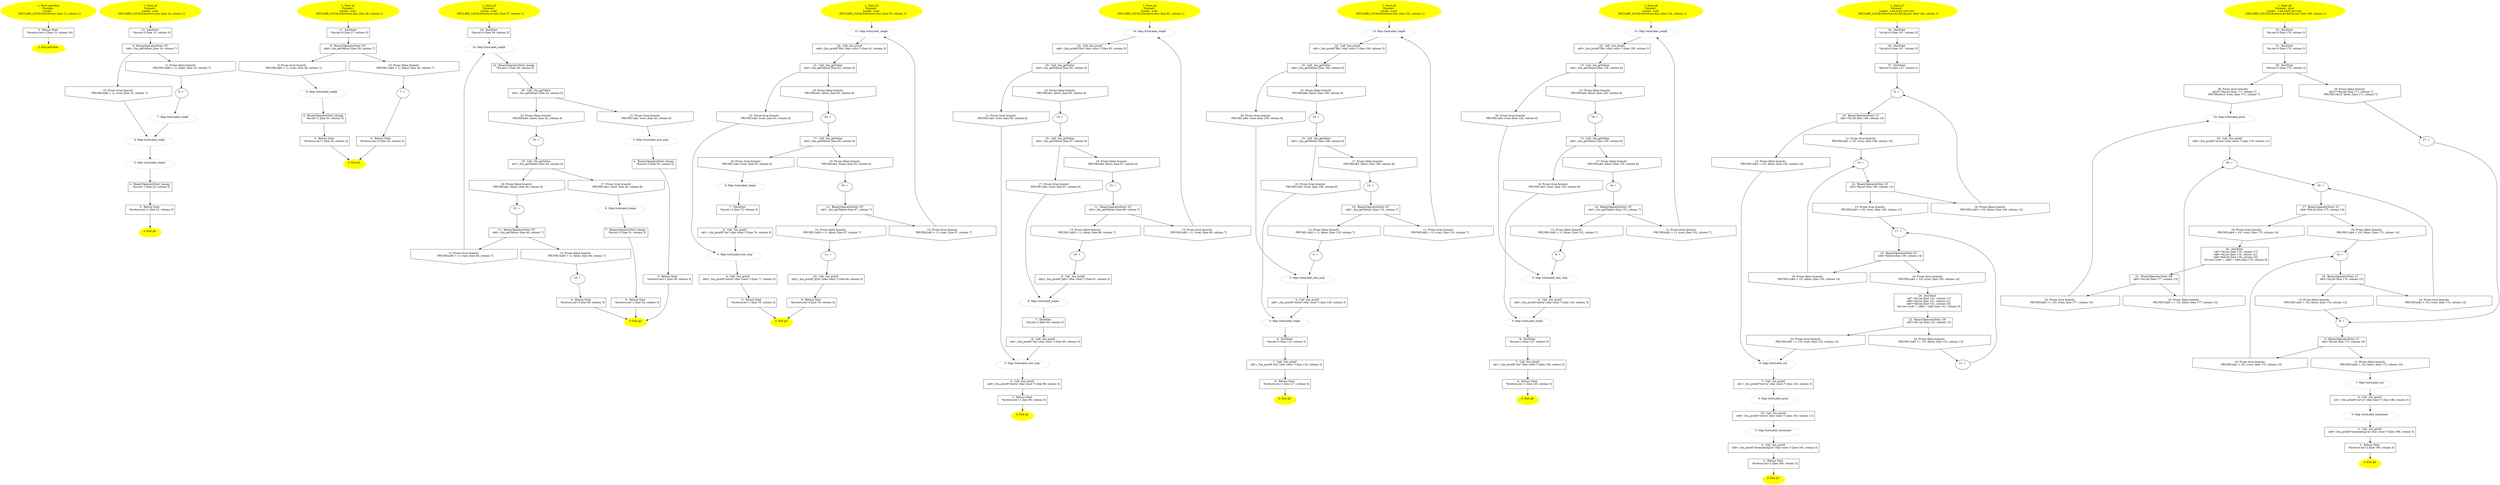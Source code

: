 /* @generated */
digraph cfg {
"getValue.faa0c7b1433b0c97fcdc15fa47c8180f_1" [label="1: Start getValue\nFormals: \nLocals:  \n   DECLARE_LOCALS(&return); [line 12, column 1]\n " color=yellow style=filled]
	

	 "getValue.faa0c7b1433b0c97fcdc15fa47c8180f_1" -> "getValue.faa0c7b1433b0c97fcdc15fa47c8180f_3" ;
"getValue.faa0c7b1433b0c97fcdc15fa47c8180f_2" [label="2: Exit getValue \n  " color=yellow style=filled]
	

"getValue.faa0c7b1433b0c97fcdc15fa47c8180f_3" [label="3:  Return Stmt \n   *&return:int=2 [line 12, column 18]\n " shape="box"]
	

	 "getValue.faa0c7b1433b0c97fcdc15fa47c8180f_3" -> "getValue.faa0c7b1433b0c97fcdc15fa47c8180f_2" ;
"g0.8ac829e3bb8338d74cfb45ebe834d8e1_1" [label="1: Start g0\nFormals: \nLocals:  a:int \n   DECLARE_LOCALS(&return,&a); [line 14, column 1]\n " color=yellow style=filled]
	

	 "g0.8ac829e3bb8338d74cfb45ebe834d8e1_1" -> "g0.8ac829e3bb8338d74cfb45ebe834d8e1_12" ;
"g0.8ac829e3bb8338d74cfb45ebe834d8e1_2" [label="2: Exit g0 \n  " color=yellow style=filled]
	

"g0.8ac829e3bb8338d74cfb45ebe834d8e1_3" [label="3:  Return Stmt \n   *&return:int=1 [line 23, column 3]\n " shape="box"]
	

	 "g0.8ac829e3bb8338d74cfb45ebe834d8e1_3" -> "g0.8ac829e3bb8338d74cfb45ebe834d8e1_2" ;
"g0.8ac829e3bb8338d74cfb45ebe834d8e1_4" [label="4:  BinaryOperatorStmt: Assign \n   *&a:int=1 [line 22, column 3]\n " shape="box"]
	

	 "g0.8ac829e3bb8338d74cfb45ebe834d8e1_4" -> "g0.8ac829e3bb8338d74cfb45ebe834d8e1_3" ;
"g0.8ac829e3bb8338d74cfb45ebe834d8e1_5" [label="5: Skip GotoLabel_stepD \n  " color="gray"]
	

	 "g0.8ac829e3bb8338d74cfb45ebe834d8e1_5" -> "g0.8ac829e3bb8338d74cfb45ebe834d8e1_4" ;
"g0.8ac829e3bb8338d74cfb45ebe834d8e1_6" [label="6: Skip GotoLabel_stepC \n  " color="gray"]
	

	 "g0.8ac829e3bb8338d74cfb45ebe834d8e1_6" -> "g0.8ac829e3bb8338d74cfb45ebe834d8e1_5" ;
"g0.8ac829e3bb8338d74cfb45ebe834d8e1_7" [label="7: Skip GotoLabel_stepB \n  " color="gray"]
	

	 "g0.8ac829e3bb8338d74cfb45ebe834d8e1_7" -> "g0.8ac829e3bb8338d74cfb45ebe834d8e1_6" ;
"g0.8ac829e3bb8338d74cfb45ebe834d8e1_8" [label="8: + \n  " ]
	

	 "g0.8ac829e3bb8338d74cfb45ebe834d8e1_8" -> "g0.8ac829e3bb8338d74cfb45ebe834d8e1_7" ;
"g0.8ac829e3bb8338d74cfb45ebe834d8e1_9" [label="9:  BinaryOperatorStmt: GT \n   n$0=_fun_getValue() [line 16, column 7]\n " shape="box"]
	

	 "g0.8ac829e3bb8338d74cfb45ebe834d8e1_9" -> "g0.8ac829e3bb8338d74cfb45ebe834d8e1_10" ;
	 "g0.8ac829e3bb8338d74cfb45ebe834d8e1_9" -> "g0.8ac829e3bb8338d74cfb45ebe834d8e1_11" ;
"g0.8ac829e3bb8338d74cfb45ebe834d8e1_10" [label="10: Prune (true branch) \n   PRUNE((n$0 > 1), true); [line 16, column 7]\n " shape="invhouse"]
	

	 "g0.8ac829e3bb8338d74cfb45ebe834d8e1_10" -> "g0.8ac829e3bb8338d74cfb45ebe834d8e1_6" ;
"g0.8ac829e3bb8338d74cfb45ebe834d8e1_11" [label="11: Prune (false branch) \n   PRUNE(!(n$0 > 1), false); [line 16, column 7]\n " shape="invhouse"]
	

	 "g0.8ac829e3bb8338d74cfb45ebe834d8e1_11" -> "g0.8ac829e3bb8338d74cfb45ebe834d8e1_8" ;
"g0.8ac829e3bb8338d74cfb45ebe834d8e1_12" [label="12:  DeclStmt \n   *&a:int=0 [line 15, column 3]\n " shape="box"]
	

	 "g0.8ac829e3bb8338d74cfb45ebe834d8e1_12" -> "g0.8ac829e3bb8338d74cfb45ebe834d8e1_9" ;
"g1.0120a4f9196a5f9eb9f523f31f914da7_1" [label="1: Start g1\nFormals: \nLocals:  a:int \n   DECLARE_LOCALS(&return,&a); [line 26, column 1]\n " color=yellow style=filled]
	

	 "g1.0120a4f9196a5f9eb9f523f31f914da7_1" -> "g1.0120a4f9196a5f9eb9f523f31f914da7_11" ;
"g1.0120a4f9196a5f9eb9f523f31f914da7_2" [label="2: Exit g1 \n  " color=yellow style=filled]
	

"g1.0120a4f9196a5f9eb9f523f31f914da7_3" [label="3:  Return Stmt \n   *&return:int=1 [line 34, column 3]\n " shape="box"]
	

	 "g1.0120a4f9196a5f9eb9f523f31f914da7_3" -> "g1.0120a4f9196a5f9eb9f523f31f914da7_2" ;
"g1.0120a4f9196a5f9eb9f523f31f914da7_4" [label="4:  BinaryOperatorStmt: Assign \n   *&a:int=1 [line 33, column 3]\n " shape="box"]
	

	 "g1.0120a4f9196a5f9eb9f523f31f914da7_4" -> "g1.0120a4f9196a5f9eb9f523f31f914da7_3" ;
"g1.0120a4f9196a5f9eb9f523f31f914da7_5" [label="5: Skip GotoLabel_stepB \n  " color="gray"]
	

	 "g1.0120a4f9196a5f9eb9f523f31f914da7_5" -> "g1.0120a4f9196a5f9eb9f523f31f914da7_4" ;
"g1.0120a4f9196a5f9eb9f523f31f914da7_6" [label="6:  Return Stmt \n   *&return:int=0 [line 30, column 3]\n " shape="box"]
	

	 "g1.0120a4f9196a5f9eb9f523f31f914da7_6" -> "g1.0120a4f9196a5f9eb9f523f31f914da7_2" ;
"g1.0120a4f9196a5f9eb9f523f31f914da7_7" [label="7: + \n  " ]
	

	 "g1.0120a4f9196a5f9eb9f523f31f914da7_7" -> "g1.0120a4f9196a5f9eb9f523f31f914da7_6" ;
"g1.0120a4f9196a5f9eb9f523f31f914da7_8" [label="8:  BinaryOperatorStmt: GT \n   n$0=_fun_getValue() [line 28, column 7]\n " shape="box"]
	

	 "g1.0120a4f9196a5f9eb9f523f31f914da7_8" -> "g1.0120a4f9196a5f9eb9f523f31f914da7_9" ;
	 "g1.0120a4f9196a5f9eb9f523f31f914da7_8" -> "g1.0120a4f9196a5f9eb9f523f31f914da7_10" ;
"g1.0120a4f9196a5f9eb9f523f31f914da7_9" [label="9: Prune (true branch) \n   PRUNE((n$0 > 1), true); [line 28, column 7]\n " shape="invhouse"]
	

	 "g1.0120a4f9196a5f9eb9f523f31f914da7_9" -> "g1.0120a4f9196a5f9eb9f523f31f914da7_5" ;
"g1.0120a4f9196a5f9eb9f523f31f914da7_10" [label="10: Prune (false branch) \n   PRUNE(!(n$0 > 1), false); [line 28, column 7]\n " shape="invhouse"]
	

	 "g1.0120a4f9196a5f9eb9f523f31f914da7_10" -> "g1.0120a4f9196a5f9eb9f523f31f914da7_7" ;
"g1.0120a4f9196a5f9eb9f523f31f914da7_11" [label="11:  DeclStmt \n   *&a:int=0 [line 27, column 3]\n " shape="box"]
	

	 "g1.0120a4f9196a5f9eb9f523f31f914da7_11" -> "g1.0120a4f9196a5f9eb9f523f31f914da7_8" ;
"g2.e1c80488853d86ab9d6decfe30d8930f_1" [label="1: Start g2\nFormals: \nLocals:  a:int \n   DECLARE_LOCALS(&return,&a); [line 37, column 1]\n " color=yellow style=filled]
	

	 "g2.e1c80488853d86ab9d6decfe30d8930f_1" -> "g2.e1c80488853d86ab9d6decfe30d8930f_24" ;
"g2.e1c80488853d86ab9d6decfe30d8930f_2" [label="2: Exit g2 \n  " color=yellow style=filled]
	

"g2.e1c80488853d86ab9d6decfe30d8930f_3" [label="3:  Return Stmt \n   *&return:int=1 [line 56, column 3]\n " shape="box"]
	

	 "g2.e1c80488853d86ab9d6decfe30d8930f_3" -> "g2.e1c80488853d86ab9d6decfe30d8930f_2" ;
"g2.e1c80488853d86ab9d6decfe30d8930f_4" [label="4:  BinaryOperatorStmt: Assign \n   *&a:int=3 [line 55, column 3]\n " shape="box"]
	

	 "g2.e1c80488853d86ab9d6decfe30d8930f_4" -> "g2.e1c80488853d86ab9d6decfe30d8930f_3" ;
"g2.e1c80488853d86ab9d6decfe30d8930f_5" [label="5: Skip GotoLabel_exit_step \n  " color="gray"]
	

	 "g2.e1c80488853d86ab9d6decfe30d8930f_5" -> "g2.e1c80488853d86ab9d6decfe30d8930f_4" ;
"g2.e1c80488853d86ab9d6decfe30d8930f_6" [label="6:  Return Stmt \n   *&return:int=2 [line 52, column 3]\n " shape="box"]
	

	 "g2.e1c80488853d86ab9d6decfe30d8930f_6" -> "g2.e1c80488853d86ab9d6decfe30d8930f_2" ;
"g2.e1c80488853d86ab9d6decfe30d8930f_7" [label="7:  BinaryOperatorStmt: Assign \n   *&a:int=2 [line 51, column 3]\n " shape="box"]
	

	 "g2.e1c80488853d86ab9d6decfe30d8930f_7" -> "g2.e1c80488853d86ab9d6decfe30d8930f_6" ;
"g2.e1c80488853d86ab9d6decfe30d8930f_8" [label="8: Skip GotoLabel_stepA \n  " color="gray"]
	

	 "g2.e1c80488853d86ab9d6decfe30d8930f_8" -> "g2.e1c80488853d86ab9d6decfe30d8930f_7" ;
"g2.e1c80488853d86ab9d6decfe30d8930f_9" [label="9:  Return Stmt \n   *&return:int=0 [line 48, column 3]\n " shape="box"]
	

	 "g2.e1c80488853d86ab9d6decfe30d8930f_9" -> "g2.e1c80488853d86ab9d6decfe30d8930f_2" ;
"g2.e1c80488853d86ab9d6decfe30d8930f_10" [label="10: + \n  " ]
	

	 "g2.e1c80488853d86ab9d6decfe30d8930f_10" -> "g2.e1c80488853d86ab9d6decfe30d8930f_9" ;
"g2.e1c80488853d86ab9d6decfe30d8930f_11" [label="11:  BinaryOperatorStmt: GT \n   n$0=_fun_getValue() [line 46, column 7]\n " shape="box"]
	

	 "g2.e1c80488853d86ab9d6decfe30d8930f_11" -> "g2.e1c80488853d86ab9d6decfe30d8930f_12" ;
	 "g2.e1c80488853d86ab9d6decfe30d8930f_11" -> "g2.e1c80488853d86ab9d6decfe30d8930f_13" ;
"g2.e1c80488853d86ab9d6decfe30d8930f_12" [label="12: Prune (true branch) \n   PRUNE((n$0 > 1), true); [line 46, column 7]\n " shape="invhouse"]
	

	 "g2.e1c80488853d86ab9d6decfe30d8930f_12" -> "g2.e1c80488853d86ab9d6decfe30d8930f_14" ;
"g2.e1c80488853d86ab9d6decfe30d8930f_13" [label="13: Prune (false branch) \n   PRUNE(!(n$0 > 1), false); [line 46, column 7]\n " shape="invhouse"]
	

	 "g2.e1c80488853d86ab9d6decfe30d8930f_13" -> "g2.e1c80488853d86ab9d6decfe30d8930f_10" ;
"g2.e1c80488853d86ab9d6decfe30d8930f_14" [label="14: Skip GotoLabel_stepB \n  " color="gray"]
	

	 "g2.e1c80488853d86ab9d6decfe30d8930f_14" -> "g2.e1c80488853d86ab9d6decfe30d8930f_23" ;
"g2.e1c80488853d86ab9d6decfe30d8930f_15" [label="15: + \n  " ]
	

	 "g2.e1c80488853d86ab9d6decfe30d8930f_15" -> "g2.e1c80488853d86ab9d6decfe30d8930f_11" ;
"g2.e1c80488853d86ab9d6decfe30d8930f_16" [label="16:  Call _fun_getValue \n   n$1=_fun_getValue() [line 44, column 8]\n " shape="box"]
	

	 "g2.e1c80488853d86ab9d6decfe30d8930f_16" -> "g2.e1c80488853d86ab9d6decfe30d8930f_17" ;
	 "g2.e1c80488853d86ab9d6decfe30d8930f_16" -> "g2.e1c80488853d86ab9d6decfe30d8930f_18" ;
"g2.e1c80488853d86ab9d6decfe30d8930f_17" [label="17: Prune (true branch) \n   PRUNE(!n$1, true); [line 44, column 8]\n " shape="invhouse"]
	

	 "g2.e1c80488853d86ab9d6decfe30d8930f_17" -> "g2.e1c80488853d86ab9d6decfe30d8930f_8" ;
"g2.e1c80488853d86ab9d6decfe30d8930f_18" [label="18: Prune (false branch) \n   PRUNE(n$1, false); [line 44, column 8]\n " shape="invhouse"]
	

	 "g2.e1c80488853d86ab9d6decfe30d8930f_18" -> "g2.e1c80488853d86ab9d6decfe30d8930f_15" ;
"g2.e1c80488853d86ab9d6decfe30d8930f_19" [label="19: + \n  " ]
	

	 "g2.e1c80488853d86ab9d6decfe30d8930f_19" -> "g2.e1c80488853d86ab9d6decfe30d8930f_16" ;
"g2.e1c80488853d86ab9d6decfe30d8930f_20" [label="20:  Call _fun_getValue \n   n$2=_fun_getValue() [line 42, column 8]\n " shape="box"]
	

	 "g2.e1c80488853d86ab9d6decfe30d8930f_20" -> "g2.e1c80488853d86ab9d6decfe30d8930f_21" ;
	 "g2.e1c80488853d86ab9d6decfe30d8930f_20" -> "g2.e1c80488853d86ab9d6decfe30d8930f_22" ;
"g2.e1c80488853d86ab9d6decfe30d8930f_21" [label="21: Prune (true branch) \n   PRUNE(!n$2, true); [line 42, column 8]\n " shape="invhouse"]
	

	 "g2.e1c80488853d86ab9d6decfe30d8930f_21" -> "g2.e1c80488853d86ab9d6decfe30d8930f_5" ;
"g2.e1c80488853d86ab9d6decfe30d8930f_22" [label="22: Prune (false branch) \n   PRUNE(n$2, false); [line 42, column 8]\n " shape="invhouse"]
	

	 "g2.e1c80488853d86ab9d6decfe30d8930f_22" -> "g2.e1c80488853d86ab9d6decfe30d8930f_19" ;
"g2.e1c80488853d86ab9d6decfe30d8930f_23" [label="23:  BinaryOperatorStmt: Assign \n   *&a:int=1 [line 40, column 3]\n " shape="box"]
	

	 "g2.e1c80488853d86ab9d6decfe30d8930f_23" -> "g2.e1c80488853d86ab9d6decfe30d8930f_20" ;
"g2.e1c80488853d86ab9d6decfe30d8930f_24" [label="24:  DeclStmt \n   *&a:int=0 [line 38, column 3]\n " shape="box"]
	

	 "g2.e1c80488853d86ab9d6decfe30d8930f_24" -> "g2.e1c80488853d86ab9d6decfe30d8930f_14" ;
"g3.8a9fd7dfda802921fdc4079f9a528ce8_1" [label="1: Start g3\nFormals: \nLocals:  a:int \n   DECLARE_LOCALS(&return,&a); [line 59, column 1]\n " color=yellow style=filled]
	

	 "g3.8a9fd7dfda802921fdc4079f9a528ce8_1" -> "g3.8a9fd7dfda802921fdc4079f9a528ce8_15" ;
"g3.8a9fd7dfda802921fdc4079f9a528ce8_2" [label="2: Exit g3 \n  " color=yellow style=filled]
	

"g3.8a9fd7dfda802921fdc4079f9a528ce8_3" [label="3:  Return Stmt \n   *&return:int=1 [line 78, column 3]\n " shape="box"]
	

	 "g3.8a9fd7dfda802921fdc4079f9a528ce8_3" -> "g3.8a9fd7dfda802921fdc4079f9a528ce8_2" ;
"g3.8a9fd7dfda802921fdc4079f9a528ce8_4" [label="4:  Call _fun_printf \n   n$0=_fun_printf(\"exit\\n\":char const *) [line 77, column 3]\n " shape="box"]
	

	 "g3.8a9fd7dfda802921fdc4079f9a528ce8_4" -> "g3.8a9fd7dfda802921fdc4079f9a528ce8_3" ;
"g3.8a9fd7dfda802921fdc4079f9a528ce8_5" [label="5: Skip GotoLabel_exit_step \n  " color="gray"]
	

	 "g3.8a9fd7dfda802921fdc4079f9a528ce8_5" -> "g3.8a9fd7dfda802921fdc4079f9a528ce8_4" ;
"g3.8a9fd7dfda802921fdc4079f9a528ce8_6" [label="6:  Call _fun_printf \n   n$1=_fun_printf(\"A\\n\":char const *) [line 74, column 3]\n " shape="box"]
	

	 "g3.8a9fd7dfda802921fdc4079f9a528ce8_6" -> "g3.8a9fd7dfda802921fdc4079f9a528ce8_5" ;
"g3.8a9fd7dfda802921fdc4079f9a528ce8_7" [label="7:  DeclStmt \n   *&a:int=2 [line 73, column 3]\n " shape="box"]
	

	 "g3.8a9fd7dfda802921fdc4079f9a528ce8_7" -> "g3.8a9fd7dfda802921fdc4079f9a528ce8_6" ;
"g3.8a9fd7dfda802921fdc4079f9a528ce8_8" [label="8: Skip GotoLabel_stepA \n  " color="gray"]
	

	 "g3.8a9fd7dfda802921fdc4079f9a528ce8_8" -> "g3.8a9fd7dfda802921fdc4079f9a528ce8_7" ;
"g3.8a9fd7dfda802921fdc4079f9a528ce8_9" [label="9:  Return Stmt \n   *&return:int=0 [line 70, column 3]\n " shape="box"]
	

	 "g3.8a9fd7dfda802921fdc4079f9a528ce8_9" -> "g3.8a9fd7dfda802921fdc4079f9a528ce8_2" ;
"g3.8a9fd7dfda802921fdc4079f9a528ce8_10" [label="10:  Call _fun_printf \n   n$2=_fun_printf(\"g3\\n\":char const *) [line 69, column 3]\n " shape="box"]
	

	 "g3.8a9fd7dfda802921fdc4079f9a528ce8_10" -> "g3.8a9fd7dfda802921fdc4079f9a528ce8_9" ;
"g3.8a9fd7dfda802921fdc4079f9a528ce8_11" [label="11: + \n  " ]
	

	 "g3.8a9fd7dfda802921fdc4079f9a528ce8_11" -> "g3.8a9fd7dfda802921fdc4079f9a528ce8_10" ;
"g3.8a9fd7dfda802921fdc4079f9a528ce8_12" [label="12:  BinaryOperatorStmt: GT \n   n$3=_fun_getValue() [line 67, column 7]\n " shape="box"]
	

	 "g3.8a9fd7dfda802921fdc4079f9a528ce8_12" -> "g3.8a9fd7dfda802921fdc4079f9a528ce8_13" ;
	 "g3.8a9fd7dfda802921fdc4079f9a528ce8_12" -> "g3.8a9fd7dfda802921fdc4079f9a528ce8_14" ;
"g3.8a9fd7dfda802921fdc4079f9a528ce8_13" [label="13: Prune (true branch) \n   PRUNE((n$3 > 1), true); [line 67, column 7]\n " shape="invhouse"]
	

	 "g3.8a9fd7dfda802921fdc4079f9a528ce8_13" -> "g3.8a9fd7dfda802921fdc4079f9a528ce8_15" ;
"g3.8a9fd7dfda802921fdc4079f9a528ce8_14" [label="14: Prune (false branch) \n   PRUNE(!(n$3 > 1), false); [line 67, column 7]\n " shape="invhouse"]
	

	 "g3.8a9fd7dfda802921fdc4079f9a528ce8_14" -> "g3.8a9fd7dfda802921fdc4079f9a528ce8_11" ;
"g3.8a9fd7dfda802921fdc4079f9a528ce8_15" [label="15: Skip GotoLabel_stepB \n  " color="gray"]
	

	 "g3.8a9fd7dfda802921fdc4079f9a528ce8_15" -> "g3.8a9fd7dfda802921fdc4079f9a528ce8_24" ;
"g3.8a9fd7dfda802921fdc4079f9a528ce8_16" [label="16: + \n  " ]
	

	 "g3.8a9fd7dfda802921fdc4079f9a528ce8_16" -> "g3.8a9fd7dfda802921fdc4079f9a528ce8_12" ;
"g3.8a9fd7dfda802921fdc4079f9a528ce8_17" [label="17:  Call _fun_getValue \n   n$4=_fun_getValue() [line 65, column 8]\n " shape="box"]
	

	 "g3.8a9fd7dfda802921fdc4079f9a528ce8_17" -> "g3.8a9fd7dfda802921fdc4079f9a528ce8_18" ;
	 "g3.8a9fd7dfda802921fdc4079f9a528ce8_17" -> "g3.8a9fd7dfda802921fdc4079f9a528ce8_19" ;
"g3.8a9fd7dfda802921fdc4079f9a528ce8_18" [label="18: Prune (true branch) \n   PRUNE(!n$4, true); [line 65, column 8]\n " shape="invhouse"]
	

	 "g3.8a9fd7dfda802921fdc4079f9a528ce8_18" -> "g3.8a9fd7dfda802921fdc4079f9a528ce8_8" ;
"g3.8a9fd7dfda802921fdc4079f9a528ce8_19" [label="19: Prune (false branch) \n   PRUNE(n$4, false); [line 65, column 8]\n " shape="invhouse"]
	

	 "g3.8a9fd7dfda802921fdc4079f9a528ce8_19" -> "g3.8a9fd7dfda802921fdc4079f9a528ce8_16" ;
"g3.8a9fd7dfda802921fdc4079f9a528ce8_20" [label="20: + \n  " ]
	

	 "g3.8a9fd7dfda802921fdc4079f9a528ce8_20" -> "g3.8a9fd7dfda802921fdc4079f9a528ce8_17" ;
"g3.8a9fd7dfda802921fdc4079f9a528ce8_21" [label="21:  Call _fun_getValue \n   n$5=_fun_getValue() [line 63, column 8]\n " shape="box"]
	

	 "g3.8a9fd7dfda802921fdc4079f9a528ce8_21" -> "g3.8a9fd7dfda802921fdc4079f9a528ce8_22" ;
	 "g3.8a9fd7dfda802921fdc4079f9a528ce8_21" -> "g3.8a9fd7dfda802921fdc4079f9a528ce8_23" ;
"g3.8a9fd7dfda802921fdc4079f9a528ce8_22" [label="22: Prune (true branch) \n   PRUNE(!n$5, true); [line 63, column 8]\n " shape="invhouse"]
	

	 "g3.8a9fd7dfda802921fdc4079f9a528ce8_22" -> "g3.8a9fd7dfda802921fdc4079f9a528ce8_5" ;
"g3.8a9fd7dfda802921fdc4079f9a528ce8_23" [label="23: Prune (false branch) \n   PRUNE(n$5, false); [line 63, column 8]\n " shape="invhouse"]
	

	 "g3.8a9fd7dfda802921fdc4079f9a528ce8_23" -> "g3.8a9fd7dfda802921fdc4079f9a528ce8_20" ;
"g3.8a9fd7dfda802921fdc4079f9a528ce8_24" [label="24:  Call _fun_printf \n   n$6=_fun_printf(\"B\\n\":char const *) [line 61, column 3]\n " shape="box"]
	

	 "g3.8a9fd7dfda802921fdc4079f9a528ce8_24" -> "g3.8a9fd7dfda802921fdc4079f9a528ce8_21" ;
"g4.b0b5c8f28ad7834e70a958a8882fa59a_1" [label="1: Start g4\nFormals: \nLocals:  a:int \n   DECLARE_LOCALS(&return,&a); [line 81, column 1]\n " color=yellow style=filled]
	

	 "g4.b0b5c8f28ad7834e70a958a8882fa59a_1" -> "g4.b0b5c8f28ad7834e70a958a8882fa59a_14" ;
"g4.b0b5c8f28ad7834e70a958a8882fa59a_2" [label="2: Exit g4 \n  " color=yellow style=filled]
	

"g4.b0b5c8f28ad7834e70a958a8882fa59a_3" [label="3:  Return Stmt \n   *&return:int=1 [line 99, column 3]\n " shape="box"]
	

	 "g4.b0b5c8f28ad7834e70a958a8882fa59a_3" -> "g4.b0b5c8f28ad7834e70a958a8882fa59a_2" ;
"g4.b0b5c8f28ad7834e70a958a8882fa59a_4" [label="4:  Call _fun_printf \n   n$0=_fun_printf(\"exit\\n\":char const *) [line 98, column 3]\n " shape="box"]
	

	 "g4.b0b5c8f28ad7834e70a958a8882fa59a_4" -> "g4.b0b5c8f28ad7834e70a958a8882fa59a_3" ;
"g4.b0b5c8f28ad7834e70a958a8882fa59a_5" [label="5: Skip GotoLabel_exit_step \n  " color="gray"]
	

	 "g4.b0b5c8f28ad7834e70a958a8882fa59a_5" -> "g4.b0b5c8f28ad7834e70a958a8882fa59a_4" ;
"g4.b0b5c8f28ad7834e70a958a8882fa59a_6" [label="6:  Call _fun_printf \n   n$1=_fun_printf(\"A\\n\":char const *) [line 95, column 3]\n " shape="box"]
	

	 "g4.b0b5c8f28ad7834e70a958a8882fa59a_6" -> "g4.b0b5c8f28ad7834e70a958a8882fa59a_5" ;
"g4.b0b5c8f28ad7834e70a958a8882fa59a_7" [label="7:  DeclStmt \n   *&a:int=2 [line 94, column 3]\n " shape="box"]
	

	 "g4.b0b5c8f28ad7834e70a958a8882fa59a_7" -> "g4.b0b5c8f28ad7834e70a958a8882fa59a_6" ;
"g4.b0b5c8f28ad7834e70a958a8882fa59a_8" [label="8: Skip GotoLabel_stepA \n  " color="gray"]
	

	 "g4.b0b5c8f28ad7834e70a958a8882fa59a_8" -> "g4.b0b5c8f28ad7834e70a958a8882fa59a_7" ;
"g4.b0b5c8f28ad7834e70a958a8882fa59a_9" [label="9:  Call _fun_printf \n   n$2=_fun_printf(\"g4\\n\":char const *) [line 91, column 3]\n " shape="box"]
	

	 "g4.b0b5c8f28ad7834e70a958a8882fa59a_9" -> "g4.b0b5c8f28ad7834e70a958a8882fa59a_8" ;
"g4.b0b5c8f28ad7834e70a958a8882fa59a_10" [label="10: + \n  " ]
	

	 "g4.b0b5c8f28ad7834e70a958a8882fa59a_10" -> "g4.b0b5c8f28ad7834e70a958a8882fa59a_9" ;
"g4.b0b5c8f28ad7834e70a958a8882fa59a_11" [label="11:  BinaryOperatorStmt: GT \n   n$3=_fun_getValue() [line 89, column 7]\n " shape="box"]
	

	 "g4.b0b5c8f28ad7834e70a958a8882fa59a_11" -> "g4.b0b5c8f28ad7834e70a958a8882fa59a_12" ;
	 "g4.b0b5c8f28ad7834e70a958a8882fa59a_11" -> "g4.b0b5c8f28ad7834e70a958a8882fa59a_13" ;
"g4.b0b5c8f28ad7834e70a958a8882fa59a_12" [label="12: Prune (true branch) \n   PRUNE((n$3 > 1), true); [line 89, column 7]\n " shape="invhouse"]
	

	 "g4.b0b5c8f28ad7834e70a958a8882fa59a_12" -> "g4.b0b5c8f28ad7834e70a958a8882fa59a_14" ;
"g4.b0b5c8f28ad7834e70a958a8882fa59a_13" [label="13: Prune (false branch) \n   PRUNE(!(n$3 > 1), false); [line 89, column 7]\n " shape="invhouse"]
	

	 "g4.b0b5c8f28ad7834e70a958a8882fa59a_13" -> "g4.b0b5c8f28ad7834e70a958a8882fa59a_10" ;
"g4.b0b5c8f28ad7834e70a958a8882fa59a_14" [label="14: Skip GotoLabel_stepB \n  " color="gray"]
	

	 "g4.b0b5c8f28ad7834e70a958a8882fa59a_14" -> "g4.b0b5c8f28ad7834e70a958a8882fa59a_23" ;
"g4.b0b5c8f28ad7834e70a958a8882fa59a_15" [label="15: + \n  " ]
	

	 "g4.b0b5c8f28ad7834e70a958a8882fa59a_15" -> "g4.b0b5c8f28ad7834e70a958a8882fa59a_11" ;
"g4.b0b5c8f28ad7834e70a958a8882fa59a_16" [label="16:  Call _fun_getValue \n   n$4=_fun_getValue() [line 87, column 8]\n " shape="box"]
	

	 "g4.b0b5c8f28ad7834e70a958a8882fa59a_16" -> "g4.b0b5c8f28ad7834e70a958a8882fa59a_17" ;
	 "g4.b0b5c8f28ad7834e70a958a8882fa59a_16" -> "g4.b0b5c8f28ad7834e70a958a8882fa59a_18" ;
"g4.b0b5c8f28ad7834e70a958a8882fa59a_17" [label="17: Prune (true branch) \n   PRUNE(!n$4, true); [line 87, column 8]\n " shape="invhouse"]
	

	 "g4.b0b5c8f28ad7834e70a958a8882fa59a_17" -> "g4.b0b5c8f28ad7834e70a958a8882fa59a_8" ;
"g4.b0b5c8f28ad7834e70a958a8882fa59a_18" [label="18: Prune (false branch) \n   PRUNE(n$4, false); [line 87, column 8]\n " shape="invhouse"]
	

	 "g4.b0b5c8f28ad7834e70a958a8882fa59a_18" -> "g4.b0b5c8f28ad7834e70a958a8882fa59a_15" ;
"g4.b0b5c8f28ad7834e70a958a8882fa59a_19" [label="19: + \n  " ]
	

	 "g4.b0b5c8f28ad7834e70a958a8882fa59a_19" -> "g4.b0b5c8f28ad7834e70a958a8882fa59a_16" ;
"g4.b0b5c8f28ad7834e70a958a8882fa59a_20" [label="20:  Call _fun_getValue \n   n$5=_fun_getValue() [line 85, column 8]\n " shape="box"]
	

	 "g4.b0b5c8f28ad7834e70a958a8882fa59a_20" -> "g4.b0b5c8f28ad7834e70a958a8882fa59a_21" ;
	 "g4.b0b5c8f28ad7834e70a958a8882fa59a_20" -> "g4.b0b5c8f28ad7834e70a958a8882fa59a_22" ;
"g4.b0b5c8f28ad7834e70a958a8882fa59a_21" [label="21: Prune (true branch) \n   PRUNE(!n$5, true); [line 85, column 8]\n " shape="invhouse"]
	

	 "g4.b0b5c8f28ad7834e70a958a8882fa59a_21" -> "g4.b0b5c8f28ad7834e70a958a8882fa59a_5" ;
"g4.b0b5c8f28ad7834e70a958a8882fa59a_22" [label="22: Prune (false branch) \n   PRUNE(n$5, false); [line 85, column 8]\n " shape="invhouse"]
	

	 "g4.b0b5c8f28ad7834e70a958a8882fa59a_22" -> "g4.b0b5c8f28ad7834e70a958a8882fa59a_19" ;
"g4.b0b5c8f28ad7834e70a958a8882fa59a_23" [label="23:  Call _fun_printf \n   n$6=_fun_printf(\"B\\n\":char const *) [line 83, column 3]\n " shape="box"]
	

	 "g4.b0b5c8f28ad7834e70a958a8882fa59a_23" -> "g4.b0b5c8f28ad7834e70a958a8882fa59a_20" ;
"g5.37c965a8d6d7bec292c7b11ff315d9ea_1" [label="1: Start g5\nFormals: \nLocals:  a:int \n   DECLARE_LOCALS(&return,&a); [line 102, column 1]\n " color=yellow style=filled]
	

	 "g5.37c965a8d6d7bec292c7b11ff315d9ea_1" -> "g5.37c965a8d6d7bec292c7b11ff315d9ea_13" ;
"g5.37c965a8d6d7bec292c7b11ff315d9ea_2" [label="2: Exit g5 \n  " color=yellow style=filled]
	

"g5.37c965a8d6d7bec292c7b11ff315d9ea_3" [label="3: Skip GotoLabel_stepA \n  " color="gray"]
	

	 "g5.37c965a8d6d7bec292c7b11ff315d9ea_3" -> "g5.37c965a8d6d7bec292c7b11ff315d9ea_8" ;
"g5.37c965a8d6d7bec292c7b11ff315d9ea_4" [label="4:  Call _fun_printf \n   n$0=_fun_printf(\"exit\\n\":char const *) [line 120, column 3]\n " shape="box"]
	

	 "g5.37c965a8d6d7bec292c7b11ff315d9ea_4" -> "g5.37c965a8d6d7bec292c7b11ff315d9ea_3" ;
"g5.37c965a8d6d7bec292c7b11ff315d9ea_5" [label="5: Skip GotoLabel_exit_step \n  " color="gray"]
	

	 "g5.37c965a8d6d7bec292c7b11ff315d9ea_5" -> "g5.37c965a8d6d7bec292c7b11ff315d9ea_4" ;
"g5.37c965a8d6d7bec292c7b11ff315d9ea_6" [label="6:  Return Stmt \n   *&return:int=1 [line 117, column 3]\n " shape="box"]
	

	 "g5.37c965a8d6d7bec292c7b11ff315d9ea_6" -> "g5.37c965a8d6d7bec292c7b11ff315d9ea_2" ;
"g5.37c965a8d6d7bec292c7b11ff315d9ea_7" [label="7:  Call _fun_printf \n   n$1=_fun_printf(\"A\\n\":char const *) [line 116, column 3]\n " shape="box"]
	

	 "g5.37c965a8d6d7bec292c7b11ff315d9ea_7" -> "g5.37c965a8d6d7bec292c7b11ff315d9ea_6" ;
"g5.37c965a8d6d7bec292c7b11ff315d9ea_8" [label="8:  DeclStmt \n   *&a:int=2 [line 115, column 3]\n " shape="box"]
	

	 "g5.37c965a8d6d7bec292c7b11ff315d9ea_8" -> "g5.37c965a8d6d7bec292c7b11ff315d9ea_7" ;
"g5.37c965a8d6d7bec292c7b11ff315d9ea_9" [label="9: + \n  " ]
	

	 "g5.37c965a8d6d7bec292c7b11ff315d9ea_9" -> "g5.37c965a8d6d7bec292c7b11ff315d9ea_5" ;
"g5.37c965a8d6d7bec292c7b11ff315d9ea_10" [label="10:  BinaryOperatorStmt: GT \n   n$2=_fun_getValue() [line 110, column 7]\n " shape="box"]
	

	 "g5.37c965a8d6d7bec292c7b11ff315d9ea_10" -> "g5.37c965a8d6d7bec292c7b11ff315d9ea_11" ;
	 "g5.37c965a8d6d7bec292c7b11ff315d9ea_10" -> "g5.37c965a8d6d7bec292c7b11ff315d9ea_12" ;
"g5.37c965a8d6d7bec292c7b11ff315d9ea_11" [label="11: Prune (true branch) \n   PRUNE((n$2 > 1), true); [line 110, column 7]\n " shape="invhouse"]
	

	 "g5.37c965a8d6d7bec292c7b11ff315d9ea_11" -> "g5.37c965a8d6d7bec292c7b11ff315d9ea_13" ;
"g5.37c965a8d6d7bec292c7b11ff315d9ea_12" [label="12: Prune (false branch) \n   PRUNE(!(n$2 > 1), false); [line 110, column 7]\n " shape="invhouse"]
	

	 "g5.37c965a8d6d7bec292c7b11ff315d9ea_12" -> "g5.37c965a8d6d7bec292c7b11ff315d9ea_9" ;
"g5.37c965a8d6d7bec292c7b11ff315d9ea_13" [label="13: Skip GotoLabel_stepB \n  " color="gray"]
	

	 "g5.37c965a8d6d7bec292c7b11ff315d9ea_13" -> "g5.37c965a8d6d7bec292c7b11ff315d9ea_22" ;
"g5.37c965a8d6d7bec292c7b11ff315d9ea_14" [label="14: + \n  " ]
	

	 "g5.37c965a8d6d7bec292c7b11ff315d9ea_14" -> "g5.37c965a8d6d7bec292c7b11ff315d9ea_10" ;
"g5.37c965a8d6d7bec292c7b11ff315d9ea_15" [label="15:  Call _fun_getValue \n   n$3=_fun_getValue() [line 108, column 8]\n " shape="box"]
	

	 "g5.37c965a8d6d7bec292c7b11ff315d9ea_15" -> "g5.37c965a8d6d7bec292c7b11ff315d9ea_16" ;
	 "g5.37c965a8d6d7bec292c7b11ff315d9ea_15" -> "g5.37c965a8d6d7bec292c7b11ff315d9ea_17" ;
"g5.37c965a8d6d7bec292c7b11ff315d9ea_16" [label="16: Prune (true branch) \n   PRUNE(!n$3, true); [line 108, column 8]\n " shape="invhouse"]
	

	 "g5.37c965a8d6d7bec292c7b11ff315d9ea_16" -> "g5.37c965a8d6d7bec292c7b11ff315d9ea_3" ;
"g5.37c965a8d6d7bec292c7b11ff315d9ea_17" [label="17: Prune (false branch) \n   PRUNE(n$3, false); [line 108, column 8]\n " shape="invhouse"]
	

	 "g5.37c965a8d6d7bec292c7b11ff315d9ea_17" -> "g5.37c965a8d6d7bec292c7b11ff315d9ea_14" ;
"g5.37c965a8d6d7bec292c7b11ff315d9ea_18" [label="18: + \n  " ]
	

	 "g5.37c965a8d6d7bec292c7b11ff315d9ea_18" -> "g5.37c965a8d6d7bec292c7b11ff315d9ea_15" ;
"g5.37c965a8d6d7bec292c7b11ff315d9ea_19" [label="19:  Call _fun_getValue \n   n$4=_fun_getValue() [line 106, column 8]\n " shape="box"]
	

	 "g5.37c965a8d6d7bec292c7b11ff315d9ea_19" -> "g5.37c965a8d6d7bec292c7b11ff315d9ea_20" ;
	 "g5.37c965a8d6d7bec292c7b11ff315d9ea_19" -> "g5.37c965a8d6d7bec292c7b11ff315d9ea_21" ;
"g5.37c965a8d6d7bec292c7b11ff315d9ea_20" [label="20: Prune (true branch) \n   PRUNE(!n$4, true); [line 106, column 8]\n " shape="invhouse"]
	

	 "g5.37c965a8d6d7bec292c7b11ff315d9ea_20" -> "g5.37c965a8d6d7bec292c7b11ff315d9ea_5" ;
"g5.37c965a8d6d7bec292c7b11ff315d9ea_21" [label="21: Prune (false branch) \n   PRUNE(n$4, false); [line 106, column 8]\n " shape="invhouse"]
	

	 "g5.37c965a8d6d7bec292c7b11ff315d9ea_21" -> "g5.37c965a8d6d7bec292c7b11ff315d9ea_18" ;
"g5.37c965a8d6d7bec292c7b11ff315d9ea_22" [label="22:  Call _fun_printf \n   n$5=_fun_printf(\"B\\n\":char const *) [line 104, column 3]\n " shape="box"]
	

	 "g5.37c965a8d6d7bec292c7b11ff315d9ea_22" -> "g5.37c965a8d6d7bec292c7b11ff315d9ea_19" ;
"g6.4a4314ef967aad20a9e7c423bc16e39c_1" [label="1: Start g6\nFormals: \nLocals:  a:int \n   DECLARE_LOCALS(&return,&a); [line 124, column 1]\n " color=yellow style=filled]
	

	 "g6.4a4314ef967aad20a9e7c423bc16e39c_1" -> "g6.4a4314ef967aad20a9e7c423bc16e39c_13" ;
"g6.4a4314ef967aad20a9e7c423bc16e39c_2" [label="2: Exit g6 \n  " color=yellow style=filled]
	

"g6.4a4314ef967aad20a9e7c423bc16e39c_3" [label="3: Skip GotoLabel_stepA \n  " color="gray"]
	

	 "g6.4a4314ef967aad20a9e7c423bc16e39c_3" -> "g6.4a4314ef967aad20a9e7c423bc16e39c_8" ;
"g6.4a4314ef967aad20a9e7c423bc16e39c_4" [label="4:  Call _fun_printf \n   n$0=_fun_printf(\"exit\\n\":char const *) [line 142, column 3]\n " shape="box"]
	

	 "g6.4a4314ef967aad20a9e7c423bc16e39c_4" -> "g6.4a4314ef967aad20a9e7c423bc16e39c_3" ;
"g6.4a4314ef967aad20a9e7c423bc16e39c_5" [label="5: Skip GotoLabel_exit_step \n  " color="gray"]
	

	 "g6.4a4314ef967aad20a9e7c423bc16e39c_5" -> "g6.4a4314ef967aad20a9e7c423bc16e39c_4" ;
"g6.4a4314ef967aad20a9e7c423bc16e39c_6" [label="6:  Return Stmt \n   *&return:int=1 [line 140, column 3]\n " shape="box"]
	

	 "g6.4a4314ef967aad20a9e7c423bc16e39c_6" -> "g6.4a4314ef967aad20a9e7c423bc16e39c_2" ;
"g6.4a4314ef967aad20a9e7c423bc16e39c_7" [label="7:  Call _fun_printf \n   n$1=_fun_printf(\"A\\n\":char const *) [line 138, column 3]\n " shape="box"]
	

	 "g6.4a4314ef967aad20a9e7c423bc16e39c_7" -> "g6.4a4314ef967aad20a9e7c423bc16e39c_6" ;
"g6.4a4314ef967aad20a9e7c423bc16e39c_8" [label="8:  DeclStmt \n   *&a:int=2 [line 137, column 3]\n " shape="box"]
	

	 "g6.4a4314ef967aad20a9e7c423bc16e39c_8" -> "g6.4a4314ef967aad20a9e7c423bc16e39c_7" ;
"g6.4a4314ef967aad20a9e7c423bc16e39c_9" [label="9: + \n  " ]
	

	 "g6.4a4314ef967aad20a9e7c423bc16e39c_9" -> "g6.4a4314ef967aad20a9e7c423bc16e39c_5" ;
"g6.4a4314ef967aad20a9e7c423bc16e39c_10" [label="10:  BinaryOperatorStmt: GT \n   n$2=_fun_getValue() [line 132, column 7]\n " shape="box"]
	

	 "g6.4a4314ef967aad20a9e7c423bc16e39c_10" -> "g6.4a4314ef967aad20a9e7c423bc16e39c_11" ;
	 "g6.4a4314ef967aad20a9e7c423bc16e39c_10" -> "g6.4a4314ef967aad20a9e7c423bc16e39c_12" ;
"g6.4a4314ef967aad20a9e7c423bc16e39c_11" [label="11: Prune (true branch) \n   PRUNE((n$2 > 1), true); [line 132, column 7]\n " shape="invhouse"]
	

	 "g6.4a4314ef967aad20a9e7c423bc16e39c_11" -> "g6.4a4314ef967aad20a9e7c423bc16e39c_13" ;
"g6.4a4314ef967aad20a9e7c423bc16e39c_12" [label="12: Prune (false branch) \n   PRUNE(!(n$2 > 1), false); [line 132, column 7]\n " shape="invhouse"]
	

	 "g6.4a4314ef967aad20a9e7c423bc16e39c_12" -> "g6.4a4314ef967aad20a9e7c423bc16e39c_9" ;
"g6.4a4314ef967aad20a9e7c423bc16e39c_13" [label="13: Skip GotoLabel_stepB \n  " color="gray"]
	

	 "g6.4a4314ef967aad20a9e7c423bc16e39c_13" -> "g6.4a4314ef967aad20a9e7c423bc16e39c_22" ;
"g6.4a4314ef967aad20a9e7c423bc16e39c_14" [label="14: + \n  " ]
	

	 "g6.4a4314ef967aad20a9e7c423bc16e39c_14" -> "g6.4a4314ef967aad20a9e7c423bc16e39c_10" ;
"g6.4a4314ef967aad20a9e7c423bc16e39c_15" [label="15:  Call _fun_getValue \n   n$3=_fun_getValue() [line 130, column 8]\n " shape="box"]
	

	 "g6.4a4314ef967aad20a9e7c423bc16e39c_15" -> "g6.4a4314ef967aad20a9e7c423bc16e39c_16" ;
	 "g6.4a4314ef967aad20a9e7c423bc16e39c_15" -> "g6.4a4314ef967aad20a9e7c423bc16e39c_17" ;
"g6.4a4314ef967aad20a9e7c423bc16e39c_16" [label="16: Prune (true branch) \n   PRUNE(!n$3, true); [line 130, column 8]\n " shape="invhouse"]
	

	 "g6.4a4314ef967aad20a9e7c423bc16e39c_16" -> "g6.4a4314ef967aad20a9e7c423bc16e39c_3" ;
"g6.4a4314ef967aad20a9e7c423bc16e39c_17" [label="17: Prune (false branch) \n   PRUNE(n$3, false); [line 130, column 8]\n " shape="invhouse"]
	

	 "g6.4a4314ef967aad20a9e7c423bc16e39c_17" -> "g6.4a4314ef967aad20a9e7c423bc16e39c_14" ;
"g6.4a4314ef967aad20a9e7c423bc16e39c_18" [label="18: + \n  " ]
	

	 "g6.4a4314ef967aad20a9e7c423bc16e39c_18" -> "g6.4a4314ef967aad20a9e7c423bc16e39c_15" ;
"g6.4a4314ef967aad20a9e7c423bc16e39c_19" [label="19:  Call _fun_getValue \n   n$4=_fun_getValue() [line 128, column 8]\n " shape="box"]
	

	 "g6.4a4314ef967aad20a9e7c423bc16e39c_19" -> "g6.4a4314ef967aad20a9e7c423bc16e39c_20" ;
	 "g6.4a4314ef967aad20a9e7c423bc16e39c_19" -> "g6.4a4314ef967aad20a9e7c423bc16e39c_21" ;
"g6.4a4314ef967aad20a9e7c423bc16e39c_20" [label="20: Prune (true branch) \n   PRUNE(!n$4, true); [line 128, column 8]\n " shape="invhouse"]
	

	 "g6.4a4314ef967aad20a9e7c423bc16e39c_20" -> "g6.4a4314ef967aad20a9e7c423bc16e39c_5" ;
"g6.4a4314ef967aad20a9e7c423bc16e39c_21" [label="21: Prune (false branch) \n   PRUNE(n$4, false); [line 128, column 8]\n " shape="invhouse"]
	

	 "g6.4a4314ef967aad20a9e7c423bc16e39c_21" -> "g6.4a4314ef967aad20a9e7c423bc16e39c_18" ;
"g6.4a4314ef967aad20a9e7c423bc16e39c_22" [label="22:  Call _fun_printf \n   n$5=_fun_printf(\"B\\n\":char const *) [line 126, column 3]\n " shape="box"]
	

	 "g6.4a4314ef967aad20a9e7c423bc16e39c_22" -> "g6.4a4314ef967aad20a9e7c423bc16e39c_19" ;
"g7.727bb92f57c3951d11695a52c92c2b0c_1" [label="1: Start g7\nFormals: \nLocals:  v:int k:int j:int i:int \n   DECLARE_LOCALS(&return,&v,&k,&j,&i); [line 146, column 1]\n " color=yellow style=filled]
	

	 "g7.727bb92f57c3951d11695a52c92c2b0c_1" -> "g7.727bb92f57c3951d11695a52c92c2b0c_29" ;
"g7.727bb92f57c3951d11695a52c92c2b0c_2" [label="2: Exit g7 \n  " color=yellow style=filled]
	

"g7.727bb92f57c3951d11695a52c92c2b0c_3" [label="3:  Return Stmt \n   *&return:int=2 [line 166, column 3]\n " shape="box"]
	

	 "g7.727bb92f57c3951d11695a52c92c2b0c_3" -> "g7.727bb92f57c3951d11695a52c92c2b0c_2" ;
"g7.727bb92f57c3951d11695a52c92c2b0c_4" [label="4:  Call _fun_printf \n   n$0=_fun_printf(\"terminating!\\n\":char const *) [line 165, column 3]\n " shape="box"]
	

	 "g7.727bb92f57c3951d11695a52c92c2b0c_4" -> "g7.727bb92f57c3951d11695a52c92c2b0c_3" ;
"g7.727bb92f57c3951d11695a52c92c2b0c_5" [label="5: Skip GotoLabel_terminate \n  " color="gray"]
	

	 "g7.727bb92f57c3951d11695a52c92c2b0c_5" -> "g7.727bb92f57c3951d11695a52c92c2b0c_4" ;
"g7.727bb92f57c3951d11695a52c92c2b0c_6" [label="6: Skip GotoLabel_print \n  " color="gray"]
	

	 "g7.727bb92f57c3951d11695a52c92c2b0c_6" -> "g7.727bb92f57c3951d11695a52c92c2b0c_25" ;
"g7.727bb92f57c3951d11695a52c92c2b0c_7" [label="7:  Call _fun_printf \n   n$1=_fun_printf(\"out!\\n\":char const *) [line 162, column 3]\n " shape="box"]
	

	 "g7.727bb92f57c3951d11695a52c92c2b0c_7" -> "g7.727bb92f57c3951d11695a52c92c2b0c_6" ;
"g7.727bb92f57c3951d11695a52c92c2b0c_8" [label="8: Skip GotoLabel_out \n  " color="gray"]
	

	 "g7.727bb92f57c3951d11695a52c92c2b0c_8" -> "g7.727bb92f57c3951d11695a52c92c2b0c_7" ;
"g7.727bb92f57c3951d11695a52c92c2b0c_9" [label="9: + \n  " ]
	

	 "g7.727bb92f57c3951d11695a52c92c2b0c_9" -> "g7.727bb92f57c3951d11695a52c92c2b0c_10" ;
"g7.727bb92f57c3951d11695a52c92c2b0c_10" [label="10:  BinaryOperatorStmt: LT \n   n$2=*&i:int [line 148, column 10]\n " shape="box"]
	

	 "g7.727bb92f57c3951d11695a52c92c2b0c_10" -> "g7.727bb92f57c3951d11695a52c92c2b0c_11" ;
	 "g7.727bb92f57c3951d11695a52c92c2b0c_10" -> "g7.727bb92f57c3951d11695a52c92c2b0c_12" ;
"g7.727bb92f57c3951d11695a52c92c2b0c_11" [label="11: Prune (true branch) \n   PRUNE((n$2 < 10), true); [line 148, column 10]\n " shape="invhouse"]
	

	 "g7.727bb92f57c3951d11695a52c92c2b0c_11" -> "g7.727bb92f57c3951d11695a52c92c2b0c_13" ;
"g7.727bb92f57c3951d11695a52c92c2b0c_12" [label="12: Prune (false branch) \n   PRUNE(!(n$2 < 10), false); [line 148, column 10]\n " shape="invhouse"]
	

	 "g7.727bb92f57c3951d11695a52c92c2b0c_12" -> "g7.727bb92f57c3951d11695a52c92c2b0c_8" ;
"g7.727bb92f57c3951d11695a52c92c2b0c_13" [label="13: + \n  " ]
	

	 "g7.727bb92f57c3951d11695a52c92c2b0c_13" -> "g7.727bb92f57c3951d11695a52c92c2b0c_14" ;
"g7.727bb92f57c3951d11695a52c92c2b0c_14" [label="14:  BinaryOperatorStmt: LT \n   n$3=*&j:int [line 149, column 12]\n " shape="box"]
	

	 "g7.727bb92f57c3951d11695a52c92c2b0c_14" -> "g7.727bb92f57c3951d11695a52c92c2b0c_15" ;
	 "g7.727bb92f57c3951d11695a52c92c2b0c_14" -> "g7.727bb92f57c3951d11695a52c92c2b0c_16" ;
"g7.727bb92f57c3951d11695a52c92c2b0c_15" [label="15: Prune (true branch) \n   PRUNE((n$3 < 10), true); [line 149, column 12]\n " shape="invhouse"]
	

	 "g7.727bb92f57c3951d11695a52c92c2b0c_15" -> "g7.727bb92f57c3951d11695a52c92c2b0c_17" ;
"g7.727bb92f57c3951d11695a52c92c2b0c_16" [label="16: Prune (false branch) \n   PRUNE(!(n$3 < 10), false); [line 149, column 12]\n " shape="invhouse"]
	

	 "g7.727bb92f57c3951d11695a52c92c2b0c_16" -> "g7.727bb92f57c3951d11695a52c92c2b0c_9" ;
"g7.727bb92f57c3951d11695a52c92c2b0c_17" [label="17: + \n  " ]
	

	 "g7.727bb92f57c3951d11695a52c92c2b0c_17" -> "g7.727bb92f57c3951d11695a52c92c2b0c_18" ;
"g7.727bb92f57c3951d11695a52c92c2b0c_18" [label="18:  BinaryOperatorStmt: LT \n   n$4=*&k:int [line 150, column 14]\n " shape="box"]
	

	 "g7.727bb92f57c3951d11695a52c92c2b0c_18" -> "g7.727bb92f57c3951d11695a52c92c2b0c_19" ;
	 "g7.727bb92f57c3951d11695a52c92c2b0c_18" -> "g7.727bb92f57c3951d11695a52c92c2b0c_20" ;
"g7.727bb92f57c3951d11695a52c92c2b0c_19" [label="19: Prune (true branch) \n   PRUNE((n$4 < 10), true); [line 150, column 14]\n " shape="invhouse"]
	

	 "g7.727bb92f57c3951d11695a52c92c2b0c_19" -> "g7.727bb92f57c3951d11695a52c92c2b0c_26" ;
"g7.727bb92f57c3951d11695a52c92c2b0c_20" [label="20: Prune (false branch) \n   PRUNE(!(n$4 < 10), false); [line 150, column 14]\n " shape="invhouse"]
	

	 "g7.727bb92f57c3951d11695a52c92c2b0c_20" -> "g7.727bb92f57c3951d11695a52c92c2b0c_13" ;
"g7.727bb92f57c3951d11695a52c92c2b0c_21" [label="21: + \n  " ]
	

	 "g7.727bb92f57c3951d11695a52c92c2b0c_21" -> "g7.727bb92f57c3951d11695a52c92c2b0c_17" ;
"g7.727bb92f57c3951d11695a52c92c2b0c_22" [label="22:  BinaryOperatorStmt: GE \n   n$5=*&v:int [line 152, column 13]\n " shape="box"]
	

	 "g7.727bb92f57c3951d11695a52c92c2b0c_22" -> "g7.727bb92f57c3951d11695a52c92c2b0c_23" ;
	 "g7.727bb92f57c3951d11695a52c92c2b0c_22" -> "g7.727bb92f57c3951d11695a52c92c2b0c_24" ;
"g7.727bb92f57c3951d11695a52c92c2b0c_23" [label="23: Prune (true branch) \n   PRUNE((n$5 >= 15), true); [line 152, column 13]\n " shape="invhouse"]
	

	 "g7.727bb92f57c3951d11695a52c92c2b0c_23" -> "g7.727bb92f57c3951d11695a52c92c2b0c_8" ;
"g7.727bb92f57c3951d11695a52c92c2b0c_24" [label="24: Prune (false branch) \n   PRUNE(!(n$5 >= 15), false); [line 152, column 13]\n " shape="invhouse"]
	

	 "g7.727bb92f57c3951d11695a52c92c2b0c_24" -> "g7.727bb92f57c3951d11695a52c92c2b0c_21" ;
"g7.727bb92f57c3951d11695a52c92c2b0c_25" [label="25:  Call _fun_printf \n   n$6=_fun_printf(\"wow\\n\":char const *) [line 155, column 11]\n " shape="box"]
	

	 "g7.727bb92f57c3951d11695a52c92c2b0c_25" -> "g7.727bb92f57c3951d11695a52c92c2b0c_5" ;
"g7.727bb92f57c3951d11695a52c92c2b0c_26" [label="26:  DeclStmt \n   n$7=*&i:int [line 151, column 17]\n  n$8=*&j:int [line 151, column 21]\n  n$9=*&k:int [line 151, column 25]\n  *&v:int=((n$7 + n$8) + n$9) [line 151, column 9]\n " shape="box"]
	

	 "g7.727bb92f57c3951d11695a52c92c2b0c_26" -> "g7.727bb92f57c3951d11695a52c92c2b0c_22" ;
"g7.727bb92f57c3951d11695a52c92c2b0c_27" [label="27:  DeclStmt \n   *&k:int=0 [line 147, column 3]\n " shape="box"]
	

	 "g7.727bb92f57c3951d11695a52c92c2b0c_27" -> "g7.727bb92f57c3951d11695a52c92c2b0c_9" ;
"g7.727bb92f57c3951d11695a52c92c2b0c_28" [label="28:  DeclStmt \n   *&j:int=0 [line 147, column 3]\n " shape="box"]
	

	 "g7.727bb92f57c3951d11695a52c92c2b0c_28" -> "g7.727bb92f57c3951d11695a52c92c2b0c_27" ;
"g7.727bb92f57c3951d11695a52c92c2b0c_29" [label="29:  DeclStmt \n   *&i:int=0 [line 147, column 3]\n " shape="box"]
	

	 "g7.727bb92f57c3951d11695a52c92c2b0c_29" -> "g7.727bb92f57c3951d11695a52c92c2b0c_28" ;
"g8.c98b82371573afc08575815d90f5eac4_1" [label="1: Start g8\nFormals:  q:int\nLocals:  v:int k:int j:int i:int \n   DECLARE_LOCALS(&return,&v,&k,&j,&i); [line 169, column 1]\n " color=yellow style=filled]
	

	 "g8.c98b82371573afc08575815d90f5eac4_1" -> "g8.c98b82371573afc08575815d90f5eac4_32" ;
"g8.c98b82371573afc08575815d90f5eac4_2" [label="2: Exit g8 \n  " color=yellow style=filled]
	

"g8.c98b82371573afc08575815d90f5eac4_3" [label="3:  Return Stmt \n   *&return:int=2 [line 189, column 3]\n " shape="box"]
	

	 "g8.c98b82371573afc08575815d90f5eac4_3" -> "g8.c98b82371573afc08575815d90f5eac4_2" ;
"g8.c98b82371573afc08575815d90f5eac4_4" [label="4:  Call _fun_printf \n   n$0=_fun_printf(\"terminating!\\n\":char const *) [line 188, column 3]\n " shape="box"]
	

	 "g8.c98b82371573afc08575815d90f5eac4_4" -> "g8.c98b82371573afc08575815d90f5eac4_3" ;
"g8.c98b82371573afc08575815d90f5eac4_5" [label="5: Skip GotoLabel_terminate \n  " color="gray"]
	

	 "g8.c98b82371573afc08575815d90f5eac4_5" -> "g8.c98b82371573afc08575815d90f5eac4_4" ;
"g8.c98b82371573afc08575815d90f5eac4_6" [label="6:  Call _fun_printf \n   n$1=_fun_printf(\"out!\\n\":char const *) [line 186, column 3]\n " shape="box"]
	

	 "g8.c98b82371573afc08575815d90f5eac4_6" -> "g8.c98b82371573afc08575815d90f5eac4_5" ;
"g8.c98b82371573afc08575815d90f5eac4_7" [label="7: Skip GotoLabel_out \n  " color="gray"]
	

	 "g8.c98b82371573afc08575815d90f5eac4_7" -> "g8.c98b82371573afc08575815d90f5eac4_6" ;
"g8.c98b82371573afc08575815d90f5eac4_8" [label="8: + \n  " ]
	

	 "g8.c98b82371573afc08575815d90f5eac4_8" -> "g8.c98b82371573afc08575815d90f5eac4_9" ;
"g8.c98b82371573afc08575815d90f5eac4_9" [label="9:  BinaryOperatorStmt: LT \n   n$2=*&i:int [line 173, column 10]\n " shape="box"]
	

	 "g8.c98b82371573afc08575815d90f5eac4_9" -> "g8.c98b82371573afc08575815d90f5eac4_10" ;
	 "g8.c98b82371573afc08575815d90f5eac4_9" -> "g8.c98b82371573afc08575815d90f5eac4_11" ;
"g8.c98b82371573afc08575815d90f5eac4_10" [label="10: Prune (true branch) \n   PRUNE((n$2 < 10), true); [line 173, column 10]\n " shape="invhouse"]
	

	 "g8.c98b82371573afc08575815d90f5eac4_10" -> "g8.c98b82371573afc08575815d90f5eac4_12" ;
"g8.c98b82371573afc08575815d90f5eac4_11" [label="11: Prune (false branch) \n   PRUNE(!(n$2 < 10), false); [line 173, column 10]\n " shape="invhouse"]
	

	 "g8.c98b82371573afc08575815d90f5eac4_11" -> "g8.c98b82371573afc08575815d90f5eac4_7" ;
"g8.c98b82371573afc08575815d90f5eac4_12" [label="12: + \n  " ]
	

	 "g8.c98b82371573afc08575815d90f5eac4_12" -> "g8.c98b82371573afc08575815d90f5eac4_13" ;
"g8.c98b82371573afc08575815d90f5eac4_13" [label="13:  BinaryOperatorStmt: LT \n   n$3=*&j:int [line 174, column 12]\n " shape="box"]
	

	 "g8.c98b82371573afc08575815d90f5eac4_13" -> "g8.c98b82371573afc08575815d90f5eac4_14" ;
	 "g8.c98b82371573afc08575815d90f5eac4_13" -> "g8.c98b82371573afc08575815d90f5eac4_15" ;
"g8.c98b82371573afc08575815d90f5eac4_14" [label="14: Prune (true branch) \n   PRUNE((n$3 < 10), true); [line 174, column 12]\n " shape="invhouse"]
	

	 "g8.c98b82371573afc08575815d90f5eac4_14" -> "g8.c98b82371573afc08575815d90f5eac4_16" ;
"g8.c98b82371573afc08575815d90f5eac4_15" [label="15: Prune (false branch) \n   PRUNE(!(n$3 < 10), false); [line 174, column 12]\n " shape="invhouse"]
	

	 "g8.c98b82371573afc08575815d90f5eac4_15" -> "g8.c98b82371573afc08575815d90f5eac4_8" ;
"g8.c98b82371573afc08575815d90f5eac4_16" [label="16: + \n  " ]
	

	 "g8.c98b82371573afc08575815d90f5eac4_16" -> "g8.c98b82371573afc08575815d90f5eac4_17" ;
"g8.c98b82371573afc08575815d90f5eac4_17" [label="17:  BinaryOperatorStmt: LT \n   n$4=*&k:int [line 175, column 14]\n " shape="box"]
	

	 "g8.c98b82371573afc08575815d90f5eac4_17" -> "g8.c98b82371573afc08575815d90f5eac4_18" ;
	 "g8.c98b82371573afc08575815d90f5eac4_17" -> "g8.c98b82371573afc08575815d90f5eac4_19" ;
"g8.c98b82371573afc08575815d90f5eac4_18" [label="18: Prune (true branch) \n   PRUNE((n$4 < 10), true); [line 175, column 14]\n " shape="invhouse"]
	

	 "g8.c98b82371573afc08575815d90f5eac4_18" -> "g8.c98b82371573afc08575815d90f5eac4_26" ;
"g8.c98b82371573afc08575815d90f5eac4_19" [label="19: Prune (false branch) \n   PRUNE(!(n$4 < 10), false); [line 175, column 14]\n " shape="invhouse"]
	

	 "g8.c98b82371573afc08575815d90f5eac4_19" -> "g8.c98b82371573afc08575815d90f5eac4_12" ;
"g8.c98b82371573afc08575815d90f5eac4_20" [label="20: + \n  " ]
	

	 "g8.c98b82371573afc08575815d90f5eac4_20" -> "g8.c98b82371573afc08575815d90f5eac4_16" ;
"g8.c98b82371573afc08575815d90f5eac4_21" [label="21:  BinaryOperatorStmt: GE \n   n$5=*&v:int [line 177, column 13]\n " shape="box"]
	

	 "g8.c98b82371573afc08575815d90f5eac4_21" -> "g8.c98b82371573afc08575815d90f5eac4_22" ;
	 "g8.c98b82371573afc08575815d90f5eac4_21" -> "g8.c98b82371573afc08575815d90f5eac4_23" ;
"g8.c98b82371573afc08575815d90f5eac4_22" [label="22: Prune (true branch) \n   PRUNE((n$5 >= 15), true); [line 177, column 13]\n " shape="invhouse"]
	

	 "g8.c98b82371573afc08575815d90f5eac4_22" -> "g8.c98b82371573afc08575815d90f5eac4_25" ;
"g8.c98b82371573afc08575815d90f5eac4_23" [label="23: Prune (false branch) \n   PRUNE(!(n$5 >= 15), false); [line 177, column 13]\n " shape="invhouse"]
	

	 "g8.c98b82371573afc08575815d90f5eac4_23" -> "g8.c98b82371573afc08575815d90f5eac4_20" ;
"g8.c98b82371573afc08575815d90f5eac4_24" [label="24:  Call _fun_printf \n   n$6=_fun_printf(\"wow\\n\":char const *) [line 179, column 11]\n " shape="box"]
	

	 "g8.c98b82371573afc08575815d90f5eac4_24" -> "g8.c98b82371573afc08575815d90f5eac4_20" ;
"g8.c98b82371573afc08575815d90f5eac4_25" [label="25: Skip GotoLabel_print \n  " color="gray"]
	

	 "g8.c98b82371573afc08575815d90f5eac4_25" -> "g8.c98b82371573afc08575815d90f5eac4_24" ;
"g8.c98b82371573afc08575815d90f5eac4_26" [label="26:  DeclStmt \n   n$7=*&i:int [line 176, column 17]\n  n$8=*&j:int [line 176, column 21]\n  n$9=*&k:int [line 176, column 25]\n  *&v:int=((n$7 + n$8) + n$9) [line 176, column 9]\n " shape="box"]
	

	 "g8.c98b82371573afc08575815d90f5eac4_26" -> "g8.c98b82371573afc08575815d90f5eac4_21" ;
"g8.c98b82371573afc08575815d90f5eac4_27" [label="27: + \n  " ]
	

	 "g8.c98b82371573afc08575815d90f5eac4_27" -> "g8.c98b82371573afc08575815d90f5eac4_8" ;
"g8.c98b82371573afc08575815d90f5eac4_28" [label="28: Prune (true branch) \n   n$10=*&q:int [line 171, column 7]\n  PRUNE(n$10, true); [line 171, column 7]\n " shape="invhouse"]
	

	 "g8.c98b82371573afc08575815d90f5eac4_28" -> "g8.c98b82371573afc08575815d90f5eac4_25" ;
"g8.c98b82371573afc08575815d90f5eac4_29" [label="29: Prune (false branch) \n   n$10=*&q:int [line 171, column 7]\n  PRUNE(!n$10, false); [line 171, column 7]\n " shape="invhouse"]
	

	 "g8.c98b82371573afc08575815d90f5eac4_29" -> "g8.c98b82371573afc08575815d90f5eac4_27" ;
"g8.c98b82371573afc08575815d90f5eac4_30" [label="30:  DeclStmt \n   *&k:int=0 [line 170, column 3]\n " shape="box"]
	

	 "g8.c98b82371573afc08575815d90f5eac4_30" -> "g8.c98b82371573afc08575815d90f5eac4_28" ;
	 "g8.c98b82371573afc08575815d90f5eac4_30" -> "g8.c98b82371573afc08575815d90f5eac4_29" ;
"g8.c98b82371573afc08575815d90f5eac4_31" [label="31:  DeclStmt \n   *&j:int=0 [line 170, column 3]\n " shape="box"]
	

	 "g8.c98b82371573afc08575815d90f5eac4_31" -> "g8.c98b82371573afc08575815d90f5eac4_30" ;
"g8.c98b82371573afc08575815d90f5eac4_32" [label="32:  DeclStmt \n   *&i:int=0 [line 170, column 3]\n " shape="box"]
	

	 "g8.c98b82371573afc08575815d90f5eac4_32" -> "g8.c98b82371573afc08575815d90f5eac4_31" ;
}

